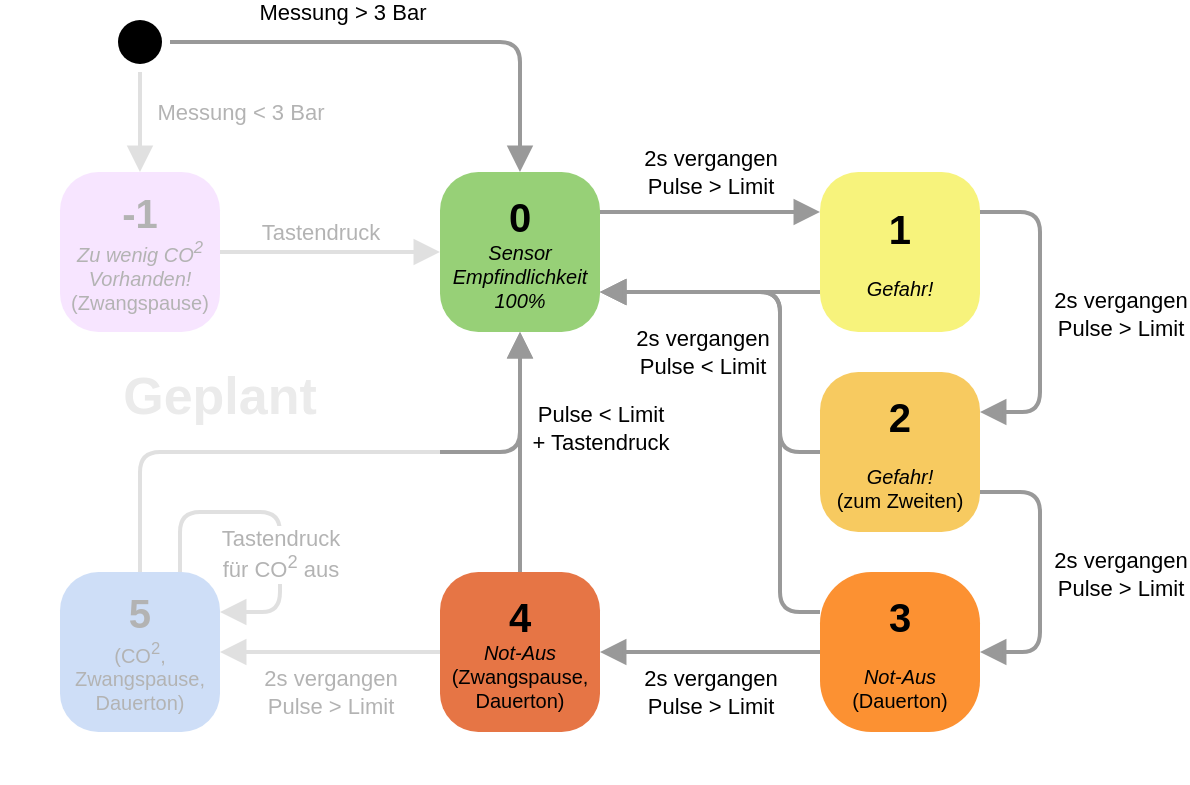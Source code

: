 <mxfile version="17.2.4" type="device"><diagram name="Page-1" id="58cdce13-f638-feb5-8d6f-7d28b1aa9fa0"><mxGraphModel dx="652" dy="430" grid="1" gridSize="10" guides="1" tooltips="1" connect="1" arrows="1" fold="1" page="1" pageScale="1" pageWidth="1100" pageHeight="850" background="none" math="0" shadow="0"><root><mxCell id="0"/><mxCell id="1" parent="0"/><mxCell id="382b91b5511bd0f7-1" value="" style="ellipse;html=1;shape=startState;fillColor=#000000;strokeColor=none;rounded=1;shadow=0;comic=0;labelBackgroundColor=none;fontFamily=Verdana;fontSize=12;fontColor=#000000;align=center;direction=south;" parent="1" vertex="1"><mxGeometry x="115" y="40" width="30" height="30" as="geometry"/></mxCell><mxCell id="382b91b5511bd0f7-6" value="&lt;div&gt;&lt;b&gt;&lt;font style=&quot;font-size: 20px;&quot;&gt;0&lt;/font&gt;&lt;/b&gt;&lt;/div&gt;&lt;div style=&quot;font-size: 10px;&quot;&gt;&lt;i&gt;Sensor Empfindlichkeit 100%&lt;/i&gt;&lt;br&gt;&lt;/div&gt;" style="rounded=1;whiteSpace=wrap;html=1;arcSize=24;fillColor=#97D077;strokeColor=none;shadow=0;comic=0;labelBackgroundColor=none;fontFamily=Helvetica;fontSize=12;fontColor=#000000;align=center;glass=0;" parent="1" vertex="1"><mxGeometry x="280" y="120" width="80" height="80" as="geometry"/></mxCell><mxCell id="2a3bc250acf0617d-9" style="edgeStyle=orthogonalEdgeStyle;html=1;labelBackgroundColor=none;endArrow=block;endSize=8;strokeColor=#999999;fontFamily=Verdana;fontSize=12;align=left;strokeWidth=2;endFill=1;" parent="1" source="382b91b5511bd0f7-1" target="382b91b5511bd0f7-6" edge="1"><mxGeometry relative="1" as="geometry"/></mxCell><mxCell id="F6XGW5SjtFo5AZFPFtz3-41" value="Messung &amp;gt; 3 Bar" style="edgeLabel;html=1;align=center;verticalAlign=middle;resizable=0;points=[];" parent="2a3bc250acf0617d-9" vertex="1" connectable="0"><mxGeometry x="-0.086" y="-2" relative="1" as="geometry"><mxPoint x="-24" y="-17" as="offset"/></mxGeometry></mxCell><mxCell id="F6XGW5SjtFo5AZFPFtz3-2" value="&lt;div&gt;&lt;b&gt;&lt;font style=&quot;font-size: 20px;&quot;&gt;1&lt;/font&gt;&lt;/b&gt;&lt;/div&gt;&lt;div style=&quot;font-size: 10px;&quot;&gt;&lt;br&gt;&lt;/div&gt;&lt;div style=&quot;font-size: 10px;&quot;&gt;&lt;i&gt;Gefahr!&lt;/i&gt;&lt;br&gt;&lt;/div&gt;" style="rounded=1;whiteSpace=wrap;html=1;arcSize=24;fillColor=#F7F37C;strokeColor=none;shadow=0;comic=0;labelBackgroundColor=none;fontFamily=Helvetica;fontSize=12;fontColor=#000000;align=center;glass=0;" parent="1" vertex="1"><mxGeometry x="470" y="120" width="80" height="80" as="geometry"/></mxCell><mxCell id="F6XGW5SjtFo5AZFPFtz3-3" value="&lt;div&gt;&lt;b&gt;&lt;font style=&quot;font-size: 20px&quot;&gt;3&lt;/font&gt;&lt;/b&gt;&lt;/div&gt;&lt;div style=&quot;font-size: 10px&quot;&gt;&lt;br&gt;&lt;/div&gt;&lt;div style=&quot;font-size: 10px&quot;&gt;&lt;i&gt;Not-Aus&lt;/i&gt;&lt;br&gt;(Dauerton)&lt;br&gt;&lt;/div&gt;" style="rounded=1;whiteSpace=wrap;html=1;arcSize=32;fillColor=#FC9132;strokeColor=none;shadow=0;comic=0;labelBackgroundColor=none;fontFamily=Helvetica;fontSize=12;fontColor=#000000;align=center;glass=0;" parent="1" vertex="1"><mxGeometry x="470" y="320" width="80" height="80" as="geometry"/></mxCell><mxCell id="F6XGW5SjtFo5AZFPFtz3-6" value="&lt;div&gt;&lt;b&gt;&lt;font style=&quot;font-size: 20px;&quot;&gt;4&lt;/font&gt;&lt;/b&gt;&lt;/div&gt;&lt;div style=&quot;font-size: 10px;&quot;&gt;&lt;i&gt;Not-Aus&lt;/i&gt;&lt;br&gt;(Zwangspause, Dauerton)&lt;br&gt;&lt;/div&gt;" style="rounded=1;whiteSpace=wrap;html=1;arcSize=24;fillColor=#E67545;strokeColor=none;shadow=0;comic=0;labelBackgroundColor=none;fontFamily=Helvetica;fontSize=12;fontColor=#000000;align=center;glass=0;" parent="1" vertex="1"><mxGeometry x="280" y="320" width="80" height="80" as="geometry"/></mxCell><mxCell id="F6XGW5SjtFo5AZFPFtz3-7" style="edgeStyle=orthogonalEdgeStyle;html=1;labelBackgroundColor=none;endArrow=block;endSize=8;strokeColor=#999999;fontFamily=Verdana;fontSize=12;align=left;strokeWidth=2;endFill=1;entryX=0;entryY=0.25;entryDx=0;entryDy=0;exitX=1;exitY=0.25;exitDx=0;exitDy=0;" parent="1" source="382b91b5511bd0f7-6" target="F6XGW5SjtFo5AZFPFtz3-2" edge="1"><mxGeometry relative="1" as="geometry"><mxPoint x="170" y="170" as="sourcePoint"/><mxPoint x="250" y="170" as="targetPoint"/></mxGeometry></mxCell><mxCell id="F6XGW5SjtFo5AZFPFtz3-8" value="2s vergangen&lt;br&gt;Pulse &amp;gt; Limit" style="edgeLabel;html=1;align=center;verticalAlign=middle;resizable=0;points=[];" parent="F6XGW5SjtFo5AZFPFtz3-7" vertex="1" connectable="0"><mxGeometry x="0.022" relative="1" as="geometry"><mxPoint x="-1" y="-20" as="offset"/></mxGeometry></mxCell><mxCell id="F6XGW5SjtFo5AZFPFtz3-9" style="edgeStyle=orthogonalEdgeStyle;html=1;labelBackgroundColor=none;endArrow=block;endSize=8;strokeColor=#999999;fontFamily=Verdana;fontSize=12;align=left;strokeWidth=2;endFill=1;entryX=1;entryY=0.75;entryDx=0;entryDy=0;exitX=0;exitY=0.75;exitDx=0;exitDy=0;" parent="1" source="F6XGW5SjtFo5AZFPFtz3-2" target="382b91b5511bd0f7-6" edge="1"><mxGeometry relative="1" as="geometry"><mxPoint x="370" y="150" as="sourcePoint"/><mxPoint x="470" y="150" as="targetPoint"/></mxGeometry></mxCell><mxCell id="F6XGW5SjtFo5AZFPFtz3-10" value="2s vergangen&lt;br&gt;Pulse &amp;lt; Limit" style="edgeLabel;html=1;align=center;verticalAlign=middle;resizable=0;points=[];" parent="F6XGW5SjtFo5AZFPFtz3-9" vertex="1" connectable="0"><mxGeometry x="0.022" relative="1" as="geometry"><mxPoint x="-3" y="30" as="offset"/></mxGeometry></mxCell><mxCell id="F6XGW5SjtFo5AZFPFtz3-14" value="&lt;div&gt;&lt;b&gt;&lt;font style=&quot;font-size: 20px;&quot;&gt;2&lt;/font&gt;&lt;/b&gt;&lt;/div&gt;&lt;div style=&quot;font-size: 10px;&quot;&gt;&lt;br&gt;&lt;/div&gt;&lt;div style=&quot;font-size: 10px;&quot;&gt;&lt;i&gt;Gefahr!&lt;/i&gt;&lt;br&gt; (zum Zweiten)&lt;br&gt;&lt;/div&gt;" style="rounded=1;whiteSpace=wrap;html=1;arcSize=24;fillColor=#F7CA60;strokeColor=none;shadow=0;comic=0;labelBackgroundColor=none;fontFamily=Helvetica;fontSize=12;fontColor=#000000;align=center;glass=0;" parent="1" vertex="1"><mxGeometry x="470" y="220" width="80" height="80" as="geometry"/></mxCell><mxCell id="F6XGW5SjtFo5AZFPFtz3-15" style="edgeStyle=orthogonalEdgeStyle;html=1;labelBackgroundColor=none;endArrow=block;endSize=8;strokeColor=#999999;fontFamily=Verdana;fontSize=12;align=left;strokeWidth=2;endFill=1;exitX=1;exitY=0.25;exitDx=0;exitDy=0;entryX=1;entryY=0.25;entryDx=0;entryDy=0;" parent="1" source="F6XGW5SjtFo5AZFPFtz3-2" target="F6XGW5SjtFo5AZFPFtz3-14" edge="1"><mxGeometry relative="1" as="geometry"><mxPoint x="595" y="145" as="sourcePoint"/><mxPoint x="715" y="145" as="targetPoint"/><Array as="points"><mxPoint x="580" y="140"/><mxPoint x="580" y="240"/></Array></mxGeometry></mxCell><mxCell id="F6XGW5SjtFo5AZFPFtz3-16" value="&lt;div&gt;2s vergangen&lt;br&gt;&lt;/div&gt;&lt;div&gt;Pulse &amp;gt; Limit&lt;/div&gt;" style="edgeLabel;html=1;align=center;verticalAlign=middle;resizable=0;points=[];" parent="F6XGW5SjtFo5AZFPFtz3-15" vertex="1" connectable="0"><mxGeometry x="0.022" relative="1" as="geometry"><mxPoint x="40" y="-1" as="offset"/></mxGeometry></mxCell><mxCell id="F6XGW5SjtFo5AZFPFtz3-17" style="edgeStyle=orthogonalEdgeStyle;html=1;labelBackgroundColor=none;endArrow=block;endSize=8;strokeColor=#999999;fontFamily=Verdana;fontSize=12;align=left;strokeWidth=2;endFill=1;exitX=0;exitY=0.5;exitDx=0;exitDy=0;entryX=1;entryY=0.75;entryDx=0;entryDy=0;" parent="1" source="F6XGW5SjtFo5AZFPFtz3-14" target="382b91b5511bd0f7-6" edge="1"><mxGeometry relative="1" as="geometry"><mxPoint x="540" y="300" as="sourcePoint"/><mxPoint x="300" y="260" as="targetPoint"/><Array as="points"><mxPoint x="450" y="260"/><mxPoint x="450" y="180"/></Array></mxGeometry></mxCell><mxCell id="F6XGW5SjtFo5AZFPFtz3-19" style="edgeStyle=orthogonalEdgeStyle;html=1;labelBackgroundColor=none;endArrow=block;endSize=8;strokeColor=#999999;fontFamily=Verdana;fontSize=12;align=left;strokeWidth=2;endFill=1;exitX=1;exitY=0.75;exitDx=0;exitDy=0;entryX=1;entryY=0.5;entryDx=0;entryDy=0;" parent="1" source="F6XGW5SjtFo5AZFPFtz3-14" target="F6XGW5SjtFo5AZFPFtz3-3" edge="1"><mxGeometry relative="1" as="geometry"><mxPoint x="565" y="270" as="sourcePoint"/><mxPoint x="565" y="350" as="targetPoint"/><Array as="points"><mxPoint x="580" y="280"/><mxPoint x="580" y="360"/></Array></mxGeometry></mxCell><mxCell id="F6XGW5SjtFo5AZFPFtz3-20" value="2s vergangen&lt;br&gt;Pulse &amp;gt; Limit" style="edgeLabel;html=1;align=center;verticalAlign=middle;resizable=0;points=[];" parent="F6XGW5SjtFo5AZFPFtz3-19" vertex="1" connectable="0"><mxGeometry x="0.022" relative="1" as="geometry"><mxPoint x="40" y="-1" as="offset"/></mxGeometry></mxCell><mxCell id="F6XGW5SjtFo5AZFPFtz3-21" style="edgeStyle=orthogonalEdgeStyle;html=1;labelBackgroundColor=none;endArrow=block;endSize=8;strokeColor=#999999;fontFamily=Verdana;fontSize=12;align=left;strokeWidth=2;endFill=1;exitX=0;exitY=0.25;exitDx=0;exitDy=0;entryX=1;entryY=0.75;entryDx=0;entryDy=0;" parent="1" source="F6XGW5SjtFo5AZFPFtz3-3" target="382b91b5511bd0f7-6" edge="1"><mxGeometry relative="1" as="geometry"><mxPoint x="490" y="270" as="sourcePoint"/><mxPoint x="348" y="210" as="targetPoint"/><Array as="points"><mxPoint x="450" y="340"/><mxPoint x="450" y="180"/></Array></mxGeometry></mxCell><mxCell id="F6XGW5SjtFo5AZFPFtz3-23" style="edgeStyle=orthogonalEdgeStyle;html=1;labelBackgroundColor=none;endArrow=block;endSize=8;strokeColor=#999999;fontFamily=Verdana;fontSize=12;align=left;strokeWidth=2;endFill=1;entryX=1;entryY=0.5;entryDx=0;entryDy=0;exitX=0;exitY=0.5;exitDx=0;exitDy=0;" parent="1" source="F6XGW5SjtFo5AZFPFtz3-3" target="F6XGW5SjtFo5AZFPFtz3-6" edge="1"><mxGeometry relative="1" as="geometry"><mxPoint x="430" y="310" as="sourcePoint"/><mxPoint x="370" y="500" as="targetPoint"/><Array as="points"><mxPoint x="420" y="360"/><mxPoint x="420" y="360"/></Array></mxGeometry></mxCell><mxCell id="F6XGW5SjtFo5AZFPFtz3-24" value="2s vergangen&lt;br&gt;Pulse &amp;gt; Limit" style="edgeLabel;html=1;align=center;verticalAlign=middle;resizable=0;points=[];" parent="F6XGW5SjtFo5AZFPFtz3-23" vertex="1" connectable="0"><mxGeometry x="0.022" relative="1" as="geometry"><mxPoint x="1" y="20" as="offset"/></mxGeometry></mxCell><mxCell id="F6XGW5SjtFo5AZFPFtz3-25" style="edgeStyle=orthogonalEdgeStyle;html=1;labelBackgroundColor=none;endArrow=block;endSize=8;strokeColor=#999999;fontFamily=Verdana;fontSize=12;align=left;strokeWidth=2;endFill=1;exitX=0.5;exitY=0;exitDx=0;exitDy=0;entryX=0.5;entryY=1;entryDx=0;entryDy=0;" parent="1" source="F6XGW5SjtFo5AZFPFtz3-6" target="382b91b5511bd0f7-6" edge="1"><mxGeometry relative="1" as="geometry"><mxPoint x="490" y="350" as="sourcePoint"/><mxPoint x="230" y="250" as="targetPoint"/><Array as="points"><mxPoint x="320" y="320"/><mxPoint x="320" y="200"/></Array></mxGeometry></mxCell><mxCell id="F6XGW5SjtFo5AZFPFtz3-26" value="Pulse &amp;lt; Limit&lt;br&gt;+ Tastendruck" style="edgeLabel;html=1;align=center;verticalAlign=middle;resizable=0;points=[];" parent="F6XGW5SjtFo5AZFPFtz3-25" vertex="1" connectable="0"><mxGeometry x="0.145" y="-2" relative="1" as="geometry"><mxPoint x="38" y="-4" as="offset"/></mxGeometry></mxCell><mxCell id="F6XGW5SjtFo5AZFPFtz3-30" value="&lt;div&gt;&lt;b&gt;&lt;font style=&quot;font-size: 20px&quot;&gt;5&lt;/font&gt;&lt;/b&gt;&lt;/div&gt;&lt;div style=&quot;font-size: 10px&quot;&gt;(CO&lt;sup&gt;2&lt;/sup&gt;,&lt;br&gt;Zwangspause,&lt;br&gt;Dauerton)&lt;br&gt;&lt;/div&gt;" style="rounded=1;whiteSpace=wrap;html=1;arcSize=24;fillColor=#5A92E6;strokeColor=none;shadow=0;comic=0;labelBackgroundColor=none;fontFamily=Helvetica;fontSize=12;fontColor=#000000;align=center;glass=0;" parent="1" vertex="1"><mxGeometry x="90" y="320" width="80" height="80" as="geometry"/></mxCell><mxCell id="F6XGW5SjtFo5AZFPFtz3-31" style="edgeStyle=orthogonalEdgeStyle;html=1;labelBackgroundColor=none;endArrow=block;endSize=8;strokeColor=#999999;fontFamily=Verdana;fontSize=12;align=left;strokeWidth=2;endFill=1;entryX=1;entryY=0.5;entryDx=0;entryDy=0;exitX=0;exitY=0.5;exitDx=0;exitDy=0;" parent="1" source="F6XGW5SjtFo5AZFPFtz3-6" target="F6XGW5SjtFo5AZFPFtz3-30" edge="1"><mxGeometry relative="1" as="geometry"><mxPoint x="265" y="370" as="sourcePoint"/><mxPoint x="145" y="370" as="targetPoint"/><Array as="points"><mxPoint x="230" y="360"/><mxPoint x="230" y="360"/></Array></mxGeometry></mxCell><mxCell id="F6XGW5SjtFo5AZFPFtz3-32" value="2s vergangen&lt;br&gt;Pulse &amp;gt; Limit" style="edgeLabel;html=1;align=center;verticalAlign=middle;resizable=0;points=[];" parent="F6XGW5SjtFo5AZFPFtz3-31" vertex="1" connectable="0"><mxGeometry x="0.022" relative="1" as="geometry"><mxPoint x="1" y="20" as="offset"/></mxGeometry></mxCell><mxCell id="F6XGW5SjtFo5AZFPFtz3-33" style="edgeStyle=orthogonalEdgeStyle;html=1;labelBackgroundColor=none;endArrow=block;endSize=8;strokeColor=#999999;fontFamily=Verdana;fontSize=12;align=left;strokeWidth=2;endFill=1;exitX=0.5;exitY=0;exitDx=0;exitDy=0;entryX=0.5;entryY=1;entryDx=0;entryDy=0;" parent="1" source="F6XGW5SjtFo5AZFPFtz3-30" target="382b91b5511bd0f7-6" edge="1"><mxGeometry relative="1" as="geometry"><mxPoint x="330" y="330" as="sourcePoint"/><mxPoint x="330" y="210" as="targetPoint"/><Array as="points"><mxPoint x="130" y="260"/><mxPoint x="320" y="260"/></Array></mxGeometry></mxCell><mxCell id="F6XGW5SjtFo5AZFPFtz3-36" value="&lt;div&gt;&lt;b&gt;&lt;font style=&quot;font-size: 20px;&quot;&gt;-1&lt;/font&gt;&lt;/b&gt;&lt;/div&gt;&lt;div style=&quot;font-size: 10px;&quot;&gt;&lt;i&gt;Zu wenig CO&lt;sup&gt;2&lt;/sup&gt; Vorhanden!&lt;/i&gt;&lt;br&gt;(Zwangspause)&lt;br&gt;&lt;/div&gt;" style="rounded=1;whiteSpace=wrap;html=1;arcSize=24;fillColor=#E5A8FF;strokeColor=none;shadow=0;comic=0;labelBackgroundColor=none;fontFamily=Helvetica;fontSize=12;fontColor=#000000;align=center;glass=0;" parent="1" vertex="1"><mxGeometry x="90" y="120" width="80" height="80" as="geometry"/></mxCell><mxCell id="F6XGW5SjtFo5AZFPFtz3-37" style="edgeStyle=orthogonalEdgeStyle;html=1;labelBackgroundColor=none;endArrow=block;endSize=8;strokeColor=#999999;fontFamily=Verdana;fontSize=12;align=left;strokeWidth=2;endFill=1;entryX=0.5;entryY=0;entryDx=0;entryDy=0;exitX=1;exitY=0.5;exitDx=0;exitDy=0;" parent="1" source="382b91b5511bd0f7-1" target="F6XGW5SjtFo5AZFPFtz3-36" edge="1"><mxGeometry relative="1" as="geometry"><mxPoint x="190" y="80" as="sourcePoint"/><mxPoint x="260" y="100" as="targetPoint"/><Array as="points"><mxPoint x="130" y="80"/><mxPoint x="130" y="80"/></Array></mxGeometry></mxCell><mxCell id="F6XGW5SjtFo5AZFPFtz3-38" value="Messung &amp;lt; 3 Bar" style="edgeLabel;html=1;align=center;verticalAlign=middle;resizable=0;points=[];" parent="F6XGW5SjtFo5AZFPFtz3-37" vertex="1" connectable="0"><mxGeometry x="0.022" relative="1" as="geometry"><mxPoint x="50" y="-6" as="offset"/></mxGeometry></mxCell><mxCell id="F6XGW5SjtFo5AZFPFtz3-39" style="edgeStyle=orthogonalEdgeStyle;html=1;labelBackgroundColor=none;endArrow=block;endSize=8;strokeColor=#999999;fontFamily=Verdana;fontSize=12;align=left;strokeWidth=2;endFill=1;exitX=1;exitY=0.5;exitDx=0;exitDy=0;entryX=0;entryY=0.5;entryDx=0;entryDy=0;" parent="1" source="F6XGW5SjtFo5AZFPFtz3-36" target="382b91b5511bd0f7-6" edge="1"><mxGeometry relative="1" as="geometry"><mxPoint x="290" y="150" as="sourcePoint"/><mxPoint x="260" y="180" as="targetPoint"/></mxGeometry></mxCell><mxCell id="F6XGW5SjtFo5AZFPFtz3-40" value="Tastendruck" style="edgeLabel;html=1;align=center;verticalAlign=middle;resizable=0;points=[];" parent="F6XGW5SjtFo5AZFPFtz3-39" vertex="1" connectable="0"><mxGeometry x="0.022" relative="1" as="geometry"><mxPoint x="-6" y="-10" as="offset"/></mxGeometry></mxCell><mxCell id="F6XGW5SjtFo5AZFPFtz3-42" style="edgeStyle=orthogonalEdgeStyle;html=1;labelBackgroundColor=none;endArrow=block;endSize=8;strokeColor=#999999;fontFamily=Verdana;fontSize=12;align=left;strokeWidth=2;endFill=1;exitX=0.75;exitY=0;exitDx=0;exitDy=0;entryX=1;entryY=0.25;entryDx=0;entryDy=0;" parent="1" source="F6XGW5SjtFo5AZFPFtz3-30" target="F6XGW5SjtFo5AZFPFtz3-30" edge="1"><mxGeometry relative="1" as="geometry"><mxPoint x="150" y="320" as="sourcePoint"/><mxPoint x="240" y="340" as="targetPoint"/><Array as="points"><mxPoint x="150" y="290"/><mxPoint x="200" y="290"/><mxPoint x="200" y="340"/></Array></mxGeometry></mxCell><mxCell id="F6XGW5SjtFo5AZFPFtz3-43" value="Tastendruck &lt;br&gt;für CO&lt;sup&gt;2&lt;/sup&gt; aus" style="edgeLabel;html=1;align=center;verticalAlign=middle;resizable=0;points=[];" parent="F6XGW5SjtFo5AZFPFtz3-42" vertex="1" connectable="0"><mxGeometry x="0.145" y="-2" relative="1" as="geometry"><mxPoint x="2" y="9" as="offset"/></mxGeometry></mxCell><mxCell id="mH329b66AaNu5NI0mU8R-1" value="&lt;font style=&quot;font-size: 26px&quot; color=&quot;#ebebeb&quot;&gt;&lt;b&gt;Geplant&lt;/b&gt;&lt;br&gt;&lt;br&gt;&lt;/font&gt;" style="rounded=0;whiteSpace=wrap;html=1;dashed=1;fillColor=default;strokeWidth=4;dashPattern=1 1;strokeColor=none;opacity=70;" parent="1" vertex="1"><mxGeometry x="60" y="70" width="220" height="355" as="geometry"/></mxCell></root></mxGraphModel></diagram></mxfile>